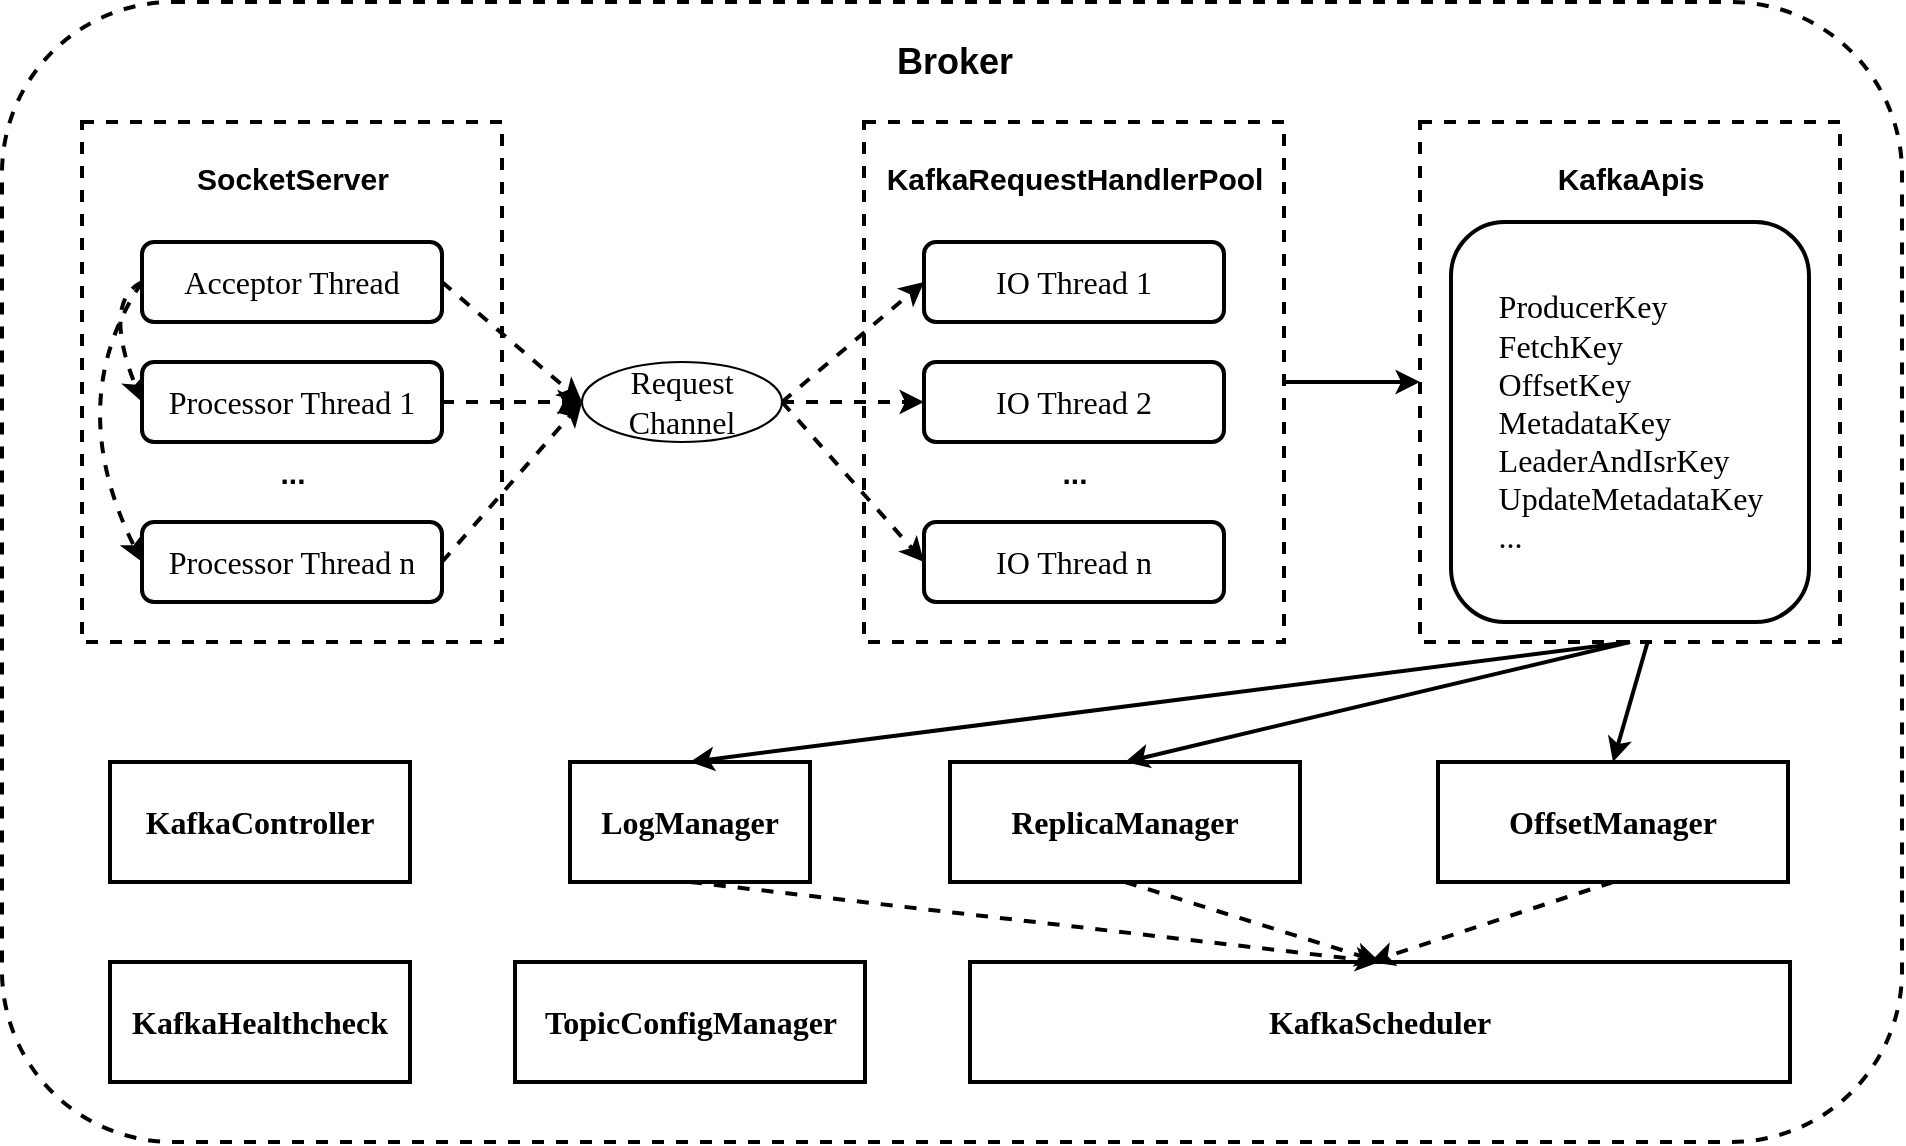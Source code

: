 <mxfile version="21.2.8" type="device">
  <diagram name="Page-1" id="Q3V2lJu4mhl_NcOK7Z6p">
    <mxGraphModel dx="2325" dy="1124" grid="1" gridSize="10" guides="1" tooltips="1" connect="1" arrows="1" fold="1" page="1" pageScale="1" pageWidth="827" pageHeight="1169" math="0" shadow="0">
      <root>
        <mxCell id="0" />
        <mxCell id="1" parent="0" />
        <mxCell id="N47p8iIlZIJtky4EH_E6-46" value="" style="rounded=1;whiteSpace=wrap;html=1;dashed=1;strokeWidth=2;" vertex="1" parent="1">
          <mxGeometry x="-30" y="40" width="950" height="570" as="geometry" />
        </mxCell>
        <mxCell id="N47p8iIlZIJtky4EH_E6-26" value="" style="rounded=0;whiteSpace=wrap;html=1;dashed=1;strokeWidth=2;" vertex="1" parent="1">
          <mxGeometry x="679" y="100" width="210" height="260" as="geometry" />
        </mxCell>
        <mxCell id="N47p8iIlZIJtky4EH_E6-4" value="" style="rounded=0;whiteSpace=wrap;html=1;dashed=1;strokeWidth=2;" vertex="1" parent="1">
          <mxGeometry x="10" y="100" width="210" height="260" as="geometry" />
        </mxCell>
        <mxCell id="N47p8iIlZIJtky4EH_E6-1" value="&lt;font face=&quot;Times New Roman&quot; style=&quot;font-size: 16px;&quot;&gt;Acceptor Thread&lt;/font&gt;" style="rounded=1;whiteSpace=wrap;html=1;strokeWidth=2;" vertex="1" parent="1">
          <mxGeometry x="40" y="160" width="150" height="40" as="geometry" />
        </mxCell>
        <mxCell id="N47p8iIlZIJtky4EH_E6-2" value="&lt;font face=&quot;Times New Roman&quot; style=&quot;font-size: 16px;&quot;&gt;Processor Thread 1&lt;/font&gt;" style="rounded=1;whiteSpace=wrap;html=1;strokeWidth=2;" vertex="1" parent="1">
          <mxGeometry x="40" y="220" width="150" height="40" as="geometry" />
        </mxCell>
        <mxCell id="N47p8iIlZIJtky4EH_E6-3" value="&lt;font face=&quot;Times New Roman&quot; style=&quot;font-size: 16px;&quot;&gt;Processor Thread n&lt;/font&gt;" style="rounded=1;whiteSpace=wrap;html=1;strokeWidth=2;" vertex="1" parent="1">
          <mxGeometry x="40" y="300" width="150" height="40" as="geometry" />
        </mxCell>
        <mxCell id="N47p8iIlZIJtky4EH_E6-5" value="&lt;b&gt;&lt;font style=&quot;font-size: 15px;&quot;&gt;SocketServer&lt;/font&gt;&lt;/b&gt;" style="text;html=1;align=center;verticalAlign=middle;resizable=0;points=[];autosize=1;strokeColor=none;fillColor=none;" vertex="1" parent="1">
          <mxGeometry x="55" y="113" width="120" height="30" as="geometry" />
        </mxCell>
        <mxCell id="N47p8iIlZIJtky4EH_E6-6" value="&lt;b&gt;&lt;font style=&quot;font-size: 15px;&quot;&gt;...&lt;/font&gt;&lt;/b&gt;" style="text;html=1;align=center;verticalAlign=middle;resizable=0;points=[];autosize=1;strokeColor=none;fillColor=none;" vertex="1" parent="1">
          <mxGeometry x="95" y="260" width="40" height="30" as="geometry" />
        </mxCell>
        <mxCell id="N47p8iIlZIJtky4EH_E6-7" value="" style="curved=1;endArrow=classic;html=1;rounded=0;exitX=0;exitY=0.5;exitDx=0;exitDy=0;entryX=0;entryY=0.5;entryDx=0;entryDy=0;dashed=1;strokeWidth=2;" edge="1" parent="1" source="N47p8iIlZIJtky4EH_E6-1" target="N47p8iIlZIJtky4EH_E6-2">
          <mxGeometry width="50" height="50" relative="1" as="geometry">
            <mxPoint x="290" y="240" as="sourcePoint" />
            <mxPoint x="340" y="190" as="targetPoint" />
            <Array as="points">
              <mxPoint x="20" y="190" />
            </Array>
          </mxGeometry>
        </mxCell>
        <mxCell id="N47p8iIlZIJtky4EH_E6-9" value="" style="curved=1;endArrow=classic;html=1;rounded=0;exitX=0;exitY=0.5;exitDx=0;exitDy=0;entryX=0;entryY=0.5;entryDx=0;entryDy=0;dashed=1;strokeWidth=2;" edge="1" parent="1" source="N47p8iIlZIJtky4EH_E6-1" target="N47p8iIlZIJtky4EH_E6-3">
          <mxGeometry width="50" height="50" relative="1" as="geometry">
            <mxPoint x="50" y="190" as="sourcePoint" />
            <mxPoint x="50" y="250" as="targetPoint" />
            <Array as="points">
              <mxPoint y="240" />
            </Array>
          </mxGeometry>
        </mxCell>
        <mxCell id="N47p8iIlZIJtky4EH_E6-10" value="&lt;font face=&quot;Times New Roman&quot; style=&quot;font-size: 16px;&quot;&gt;Request&lt;br&gt;Channel&lt;/font&gt;" style="ellipse;whiteSpace=wrap;html=1;" vertex="1" parent="1">
          <mxGeometry x="260" y="220" width="100" height="40" as="geometry" />
        </mxCell>
        <mxCell id="N47p8iIlZIJtky4EH_E6-28" style="edgeStyle=orthogonalEdgeStyle;rounded=0;orthogonalLoop=1;jettySize=auto;html=1;exitX=1;exitY=0.5;exitDx=0;exitDy=0;entryX=0;entryY=0.5;entryDx=0;entryDy=0;strokeWidth=2;" edge="1" parent="1" source="N47p8iIlZIJtky4EH_E6-11" target="N47p8iIlZIJtky4EH_E6-26">
          <mxGeometry relative="1" as="geometry" />
        </mxCell>
        <mxCell id="N47p8iIlZIJtky4EH_E6-11" value="" style="rounded=0;whiteSpace=wrap;html=1;dashed=1;strokeWidth=2;" vertex="1" parent="1">
          <mxGeometry x="401" y="100" width="210" height="260" as="geometry" />
        </mxCell>
        <mxCell id="N47p8iIlZIJtky4EH_E6-12" value="&lt;font face=&quot;Times New Roman&quot; style=&quot;font-size: 16px;&quot;&gt;IO Thread 1&lt;/font&gt;" style="rounded=1;whiteSpace=wrap;html=1;strokeWidth=2;" vertex="1" parent="1">
          <mxGeometry x="431" y="160" width="150" height="40" as="geometry" />
        </mxCell>
        <mxCell id="N47p8iIlZIJtky4EH_E6-13" value="&lt;font face=&quot;Times New Roman&quot; style=&quot;font-size: 16px;&quot;&gt;IO Thread 2&lt;/font&gt;" style="rounded=1;whiteSpace=wrap;html=1;strokeWidth=2;" vertex="1" parent="1">
          <mxGeometry x="431" y="220" width="150" height="40" as="geometry" />
        </mxCell>
        <mxCell id="N47p8iIlZIJtky4EH_E6-14" value="&lt;font face=&quot;Times New Roman&quot; style=&quot;font-size: 16px;&quot;&gt;IO Thread n&lt;/font&gt;" style="rounded=1;whiteSpace=wrap;html=1;strokeWidth=2;" vertex="1" parent="1">
          <mxGeometry x="431" y="300" width="150" height="40" as="geometry" />
        </mxCell>
        <mxCell id="N47p8iIlZIJtky4EH_E6-15" value="&lt;b&gt;&lt;font style=&quot;font-size: 15px;&quot;&gt;KafkaRequestHandlerPool&lt;/font&gt;&lt;/b&gt;" style="text;html=1;align=center;verticalAlign=middle;resizable=0;points=[];autosize=1;strokeColor=none;fillColor=none;" vertex="1" parent="1">
          <mxGeometry x="401" y="113" width="210" height="30" as="geometry" />
        </mxCell>
        <mxCell id="N47p8iIlZIJtky4EH_E6-16" value="&lt;b&gt;&lt;font style=&quot;font-size: 15px;&quot;&gt;...&lt;/font&gt;&lt;/b&gt;" style="text;html=1;align=center;verticalAlign=middle;resizable=0;points=[];autosize=1;strokeColor=none;fillColor=none;" vertex="1" parent="1">
          <mxGeometry x="486" y="260" width="40" height="30" as="geometry" />
        </mxCell>
        <mxCell id="N47p8iIlZIJtky4EH_E6-19" value="" style="endArrow=classic;html=1;rounded=0;exitX=1;exitY=0.5;exitDx=0;exitDy=0;entryX=0;entryY=0.5;entryDx=0;entryDy=0;strokeWidth=2;dashed=1;" edge="1" parent="1" source="N47p8iIlZIJtky4EH_E6-1" target="N47p8iIlZIJtky4EH_E6-10">
          <mxGeometry width="50" height="50" relative="1" as="geometry">
            <mxPoint x="320" y="220" as="sourcePoint" />
            <mxPoint x="370" y="170" as="targetPoint" />
          </mxGeometry>
        </mxCell>
        <mxCell id="N47p8iIlZIJtky4EH_E6-20" value="" style="endArrow=classic;html=1;rounded=0;exitX=1;exitY=0.5;exitDx=0;exitDy=0;entryX=0;entryY=0.5;entryDx=0;entryDy=0;strokeWidth=2;dashed=1;" edge="1" parent="1" source="N47p8iIlZIJtky4EH_E6-2" target="N47p8iIlZIJtky4EH_E6-10">
          <mxGeometry width="50" height="50" relative="1" as="geometry">
            <mxPoint x="320" y="220" as="sourcePoint" />
            <mxPoint x="370" y="170" as="targetPoint" />
          </mxGeometry>
        </mxCell>
        <mxCell id="N47p8iIlZIJtky4EH_E6-21" value="" style="endArrow=classic;html=1;rounded=0;exitX=1;exitY=0.5;exitDx=0;exitDy=0;entryX=0;entryY=0.5;entryDx=0;entryDy=0;strokeWidth=2;dashed=1;" edge="1" parent="1" source="N47p8iIlZIJtky4EH_E6-3" target="N47p8iIlZIJtky4EH_E6-10">
          <mxGeometry width="50" height="50" relative="1" as="geometry">
            <mxPoint x="320" y="220" as="sourcePoint" />
            <mxPoint x="370" y="170" as="targetPoint" />
          </mxGeometry>
        </mxCell>
        <mxCell id="N47p8iIlZIJtky4EH_E6-22" value="" style="endArrow=classic;html=1;rounded=0;exitX=1;exitY=0.5;exitDx=0;exitDy=0;entryX=0;entryY=0.5;entryDx=0;entryDy=0;strokeWidth=2;dashed=1;" edge="1" parent="1" source="N47p8iIlZIJtky4EH_E6-10" target="N47p8iIlZIJtky4EH_E6-12">
          <mxGeometry width="50" height="50" relative="1" as="geometry">
            <mxPoint x="380" y="270" as="sourcePoint" />
            <mxPoint x="430" y="220" as="targetPoint" />
          </mxGeometry>
        </mxCell>
        <mxCell id="N47p8iIlZIJtky4EH_E6-23" value="" style="endArrow=classic;html=1;rounded=0;exitX=1;exitY=0.5;exitDx=0;exitDy=0;entryX=0;entryY=0.5;entryDx=0;entryDy=0;strokeWidth=2;dashed=1;" edge="1" parent="1" source="N47p8iIlZIJtky4EH_E6-10" target="N47p8iIlZIJtky4EH_E6-13">
          <mxGeometry width="50" height="50" relative="1" as="geometry">
            <mxPoint x="380" y="270" as="sourcePoint" />
            <mxPoint x="430" y="220" as="targetPoint" />
          </mxGeometry>
        </mxCell>
        <mxCell id="N47p8iIlZIJtky4EH_E6-24" value="" style="endArrow=classic;html=1;rounded=0;exitX=1;exitY=0.5;exitDx=0;exitDy=0;entryX=0;entryY=0.5;entryDx=0;entryDy=0;strokeWidth=2;dashed=1;" edge="1" parent="1" source="N47p8iIlZIJtky4EH_E6-10" target="N47p8iIlZIJtky4EH_E6-14">
          <mxGeometry width="50" height="50" relative="1" as="geometry">
            <mxPoint x="380" y="270" as="sourcePoint" />
            <mxPoint x="430" y="220" as="targetPoint" />
          </mxGeometry>
        </mxCell>
        <mxCell id="N47p8iIlZIJtky4EH_E6-25" value="&lt;blockquote style=&quot;margin: 0 0 0 40px; border: none; padding: 0px;&quot;&gt;&lt;/blockquote&gt;&lt;font face=&quot;Times New Roman&quot;&gt;&lt;span style=&quot;background-color: initial; font-size: 16px;&quot;&gt;&lt;div style=&quot;text-align: left;&quot;&gt;&lt;span style=&quot;background-color: initial;&quot;&gt;ProducerKey&lt;/span&gt;&lt;/div&gt;&lt;/span&gt;&lt;span style=&quot;background-color: initial; font-size: 16px;&quot;&gt;&lt;div style=&quot;text-align: left;&quot;&gt;&lt;span style=&quot;background-color: initial;&quot;&gt;FetchKey&lt;/span&gt;&lt;/div&gt;&lt;/span&gt;&lt;span style=&quot;background-color: initial; font-size: 16px;&quot;&gt;&lt;div style=&quot;text-align: left;&quot;&gt;&lt;span style=&quot;background-color: initial;&quot;&gt;OffsetKey&lt;/span&gt;&lt;/div&gt;&lt;/span&gt;&lt;span style=&quot;background-color: initial; font-size: 16px;&quot;&gt;&lt;div style=&quot;text-align: left;&quot;&gt;&lt;span style=&quot;background-color: initial;&quot;&gt;MetadataKey&lt;/span&gt;&lt;/div&gt;&lt;/span&gt;&lt;span style=&quot;background-color: initial; font-size: 16px;&quot;&gt;&lt;div style=&quot;text-align: left;&quot;&gt;&lt;span style=&quot;background-color: initial;&quot;&gt;LeaderAndIsrKey&lt;/span&gt;&lt;/div&gt;&lt;/span&gt;&lt;span style=&quot;background-color: initial; font-size: 16px;&quot;&gt;&lt;div style=&quot;text-align: left;&quot;&gt;&lt;span style=&quot;background-color: initial;&quot;&gt;UpdateMetadataKey&lt;/span&gt;&lt;/div&gt;&lt;/span&gt;&lt;span style=&quot;font-size: 16px; background-color: initial;&quot;&gt;&lt;div style=&quot;text-align: left;&quot;&gt;&lt;span style=&quot;background-color: initial;&quot;&gt;...&lt;/span&gt;&lt;/div&gt;&lt;/span&gt;&lt;/font&gt;&lt;blockquote style=&quot;margin: 0 0 0 40px; border: none; padding: 0px;&quot;&gt;&lt;/blockquote&gt;&lt;blockquote style=&quot;margin: 0 0 0 40px; border: none; padding: 0px;&quot;&gt;&lt;/blockquote&gt;&lt;blockquote style=&quot;margin: 0 0 0 40px; border: none; padding: 0px;&quot;&gt;&lt;/blockquote&gt;&lt;blockquote style=&quot;margin: 0 0 0 40px; border: none; padding: 0px;&quot;&gt;&lt;/blockquote&gt;&lt;blockquote style=&quot;margin: 0 0 0 40px; border: none; padding: 0px;&quot;&gt;&lt;/blockquote&gt;" style="rounded=1;whiteSpace=wrap;html=1;strokeWidth=2;" vertex="1" parent="1">
          <mxGeometry x="694.5" y="150" width="179" height="200" as="geometry" />
        </mxCell>
        <mxCell id="N47p8iIlZIJtky4EH_E6-27" value="&lt;b&gt;&lt;font style=&quot;font-size: 15px;&quot;&gt;KafkaApis&lt;/font&gt;&lt;/b&gt;" style="text;html=1;align=center;verticalAlign=middle;resizable=0;points=[];autosize=1;strokeColor=none;fillColor=none;" vertex="1" parent="1">
          <mxGeometry x="734" y="113" width="100" height="30" as="geometry" />
        </mxCell>
        <mxCell id="N47p8iIlZIJtky4EH_E6-29" value="&lt;font face=&quot;Times New Roman&quot; style=&quot;font-size: 16px;&quot;&gt;&lt;b&gt;LogManager&lt;/b&gt;&lt;/font&gt;" style="rounded=0;whiteSpace=wrap;html=1;strokeWidth=2;" vertex="1" parent="1">
          <mxGeometry x="254" y="420" width="120" height="60" as="geometry" />
        </mxCell>
        <mxCell id="N47p8iIlZIJtky4EH_E6-33" value="&lt;font face=&quot;Times New Roman&quot; style=&quot;font-size: 16px;&quot;&gt;&lt;b&gt;KafkaController&lt;/b&gt;&lt;/font&gt;" style="rounded=0;whiteSpace=wrap;html=1;strokeWidth=2;" vertex="1" parent="1">
          <mxGeometry x="24" y="420" width="150" height="60" as="geometry" />
        </mxCell>
        <mxCell id="N47p8iIlZIJtky4EH_E6-34" value="&lt;font face=&quot;Times New Roman&quot; style=&quot;font-size: 16px;&quot;&gt;&lt;b&gt;KafkaHealthcheck&lt;/b&gt;&lt;/font&gt;" style="rounded=0;whiteSpace=wrap;html=1;strokeWidth=2;" vertex="1" parent="1">
          <mxGeometry x="24" y="520" width="150" height="60" as="geometry" />
        </mxCell>
        <mxCell id="N47p8iIlZIJtky4EH_E6-35" value="&lt;font face=&quot;Times New Roman&quot; style=&quot;font-size: 16px;&quot;&gt;&lt;b&gt;TopicConfigManager&lt;/b&gt;&lt;/font&gt;" style="rounded=0;whiteSpace=wrap;html=1;strokeWidth=2;" vertex="1" parent="1">
          <mxGeometry x="226.5" y="520" width="175" height="60" as="geometry" />
        </mxCell>
        <mxCell id="N47p8iIlZIJtky4EH_E6-36" value="&lt;font face=&quot;Times New Roman&quot; style=&quot;font-size: 16px;&quot;&gt;&lt;b&gt;ReplicaManager&lt;/b&gt;&lt;/font&gt;" style="rounded=0;whiteSpace=wrap;html=1;strokeWidth=2;" vertex="1" parent="1">
          <mxGeometry x="444" y="420" width="175" height="60" as="geometry" />
        </mxCell>
        <mxCell id="N47p8iIlZIJtky4EH_E6-37" value="&lt;font face=&quot;Times New Roman&quot; style=&quot;font-size: 16px;&quot;&gt;&lt;b&gt;KafkaScheduler&lt;/b&gt;&lt;/font&gt;" style="rounded=0;whiteSpace=wrap;html=1;strokeWidth=2;" vertex="1" parent="1">
          <mxGeometry x="454" y="520" width="410" height="60" as="geometry" />
        </mxCell>
        <mxCell id="N47p8iIlZIJtky4EH_E6-38" value="&lt;font face=&quot;Times New Roman&quot; style=&quot;font-size: 16px;&quot;&gt;&lt;b&gt;OffsetManager&lt;/b&gt;&lt;/font&gt;" style="rounded=0;whiteSpace=wrap;html=1;strokeWidth=2;" vertex="1" parent="1">
          <mxGeometry x="688" y="420" width="175" height="60" as="geometry" />
        </mxCell>
        <mxCell id="N47p8iIlZIJtky4EH_E6-39" value="" style="endArrow=classic;html=1;rounded=0;exitX=0.5;exitY=1;exitDx=0;exitDy=0;entryX=0.5;entryY=0;entryDx=0;entryDy=0;dashed=1;strokeWidth=2;" edge="1" parent="1" source="N47p8iIlZIJtky4EH_E6-29" target="N47p8iIlZIJtky4EH_E6-37">
          <mxGeometry width="50" height="50" relative="1" as="geometry">
            <mxPoint x="514" y="400" as="sourcePoint" />
            <mxPoint x="564" y="350" as="targetPoint" />
          </mxGeometry>
        </mxCell>
        <mxCell id="N47p8iIlZIJtky4EH_E6-40" value="" style="endArrow=classic;html=1;rounded=0;exitX=0.5;exitY=1;exitDx=0;exitDy=0;entryX=0.5;entryY=0;entryDx=0;entryDy=0;dashed=1;strokeWidth=2;" edge="1" parent="1" source="N47p8iIlZIJtky4EH_E6-36" target="N47p8iIlZIJtky4EH_E6-37">
          <mxGeometry width="50" height="50" relative="1" as="geometry">
            <mxPoint x="514" y="400" as="sourcePoint" />
            <mxPoint x="564" y="350" as="targetPoint" />
          </mxGeometry>
        </mxCell>
        <mxCell id="N47p8iIlZIJtky4EH_E6-41" value="" style="endArrow=classic;html=1;rounded=0;exitX=0.5;exitY=1;exitDx=0;exitDy=0;strokeWidth=2;dashed=1;" edge="1" parent="1" source="N47p8iIlZIJtky4EH_E6-38">
          <mxGeometry width="50" height="50" relative="1" as="geometry">
            <mxPoint x="514" y="400" as="sourcePoint" />
            <mxPoint x="654" y="520" as="targetPoint" />
          </mxGeometry>
        </mxCell>
        <mxCell id="N47p8iIlZIJtky4EH_E6-42" value="" style="endArrow=classic;html=1;rounded=0;exitX=0.5;exitY=1;exitDx=0;exitDy=0;entryX=0.5;entryY=0;entryDx=0;entryDy=0;strokeWidth=2;" edge="1" parent="1" source="N47p8iIlZIJtky4EH_E6-26" target="N47p8iIlZIJtky4EH_E6-29">
          <mxGeometry width="50" height="50" relative="1" as="geometry">
            <mxPoint x="570" y="390" as="sourcePoint" />
            <mxPoint x="620" y="340" as="targetPoint" />
          </mxGeometry>
        </mxCell>
        <mxCell id="N47p8iIlZIJtky4EH_E6-43" value="" style="endArrow=classic;html=1;rounded=0;exitX=0.5;exitY=1;exitDx=0;exitDy=0;entryX=0.5;entryY=0;entryDx=0;entryDy=0;strokeWidth=2;" edge="1" parent="1" source="N47p8iIlZIJtky4EH_E6-26" target="N47p8iIlZIJtky4EH_E6-36">
          <mxGeometry width="50" height="50" relative="1" as="geometry">
            <mxPoint x="570" y="390" as="sourcePoint" />
            <mxPoint x="620" y="340" as="targetPoint" />
          </mxGeometry>
        </mxCell>
        <mxCell id="N47p8iIlZIJtky4EH_E6-44" value="" style="endArrow=classic;html=1;rounded=0;exitX=0.543;exitY=0.997;exitDx=0;exitDy=0;exitPerimeter=0;entryX=0.5;entryY=0;entryDx=0;entryDy=0;strokeWidth=2;" edge="1" parent="1" source="N47p8iIlZIJtky4EH_E6-26" target="N47p8iIlZIJtky4EH_E6-38">
          <mxGeometry width="50" height="50" relative="1" as="geometry">
            <mxPoint x="570" y="390" as="sourcePoint" />
            <mxPoint x="620" y="340" as="targetPoint" />
          </mxGeometry>
        </mxCell>
        <mxCell id="N47p8iIlZIJtky4EH_E6-47" value="&lt;b&gt;&lt;font style=&quot;font-size: 18px;&quot;&gt;Broker&lt;/font&gt;&lt;/b&gt;" style="text;html=1;align=center;verticalAlign=middle;resizable=0;points=[];autosize=1;strokeColor=none;fillColor=none;" vertex="1" parent="1">
          <mxGeometry x="406" y="50" width="80" height="40" as="geometry" />
        </mxCell>
      </root>
    </mxGraphModel>
  </diagram>
</mxfile>
